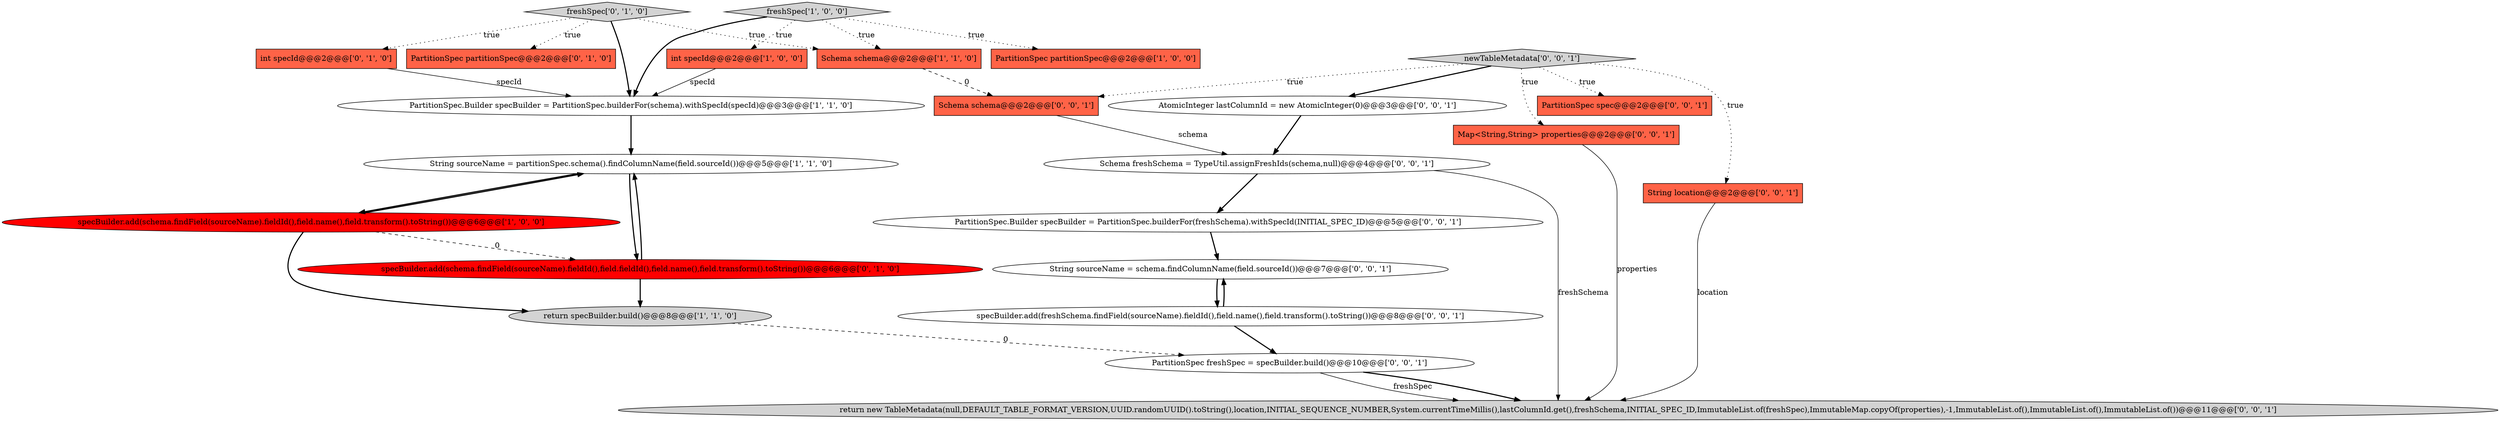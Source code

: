 digraph {
3 [style = filled, label = "PartitionSpec.Builder specBuilder = PartitionSpec.builderFor(schema).withSpecId(specId)@@@3@@@['1', '1', '0']", fillcolor = white, shape = ellipse image = "AAA0AAABBB1BBB"];
22 [style = filled, label = "return new TableMetadata(null,DEFAULT_TABLE_FORMAT_VERSION,UUID.randomUUID().toString(),location,INITIAL_SEQUENCE_NUMBER,System.currentTimeMillis(),lastColumnId.get(),freshSchema,INITIAL_SPEC_ID,ImmutableList.of(freshSpec),ImmutableMap.copyOf(properties),-1,ImmutableList.of(),ImmutableList.of(),ImmutableList.of())@@@11@@@['0', '0', '1']", fillcolor = lightgray, shape = ellipse image = "AAA0AAABBB3BBB"];
8 [style = filled, label = "PartitionSpec partitionSpec@@@2@@@['0', '1', '0']", fillcolor = tomato, shape = box image = "AAA0AAABBB2BBB"];
16 [style = filled, label = "PartitionSpec freshSpec = specBuilder.build()@@@10@@@['0', '0', '1']", fillcolor = white, shape = ellipse image = "AAA0AAABBB3BBB"];
19 [style = filled, label = "Schema schema@@@2@@@['0', '0', '1']", fillcolor = tomato, shape = box image = "AAA0AAABBB3BBB"];
2 [style = filled, label = "PartitionSpec partitionSpec@@@2@@@['1', '0', '0']", fillcolor = tomato, shape = box image = "AAA0AAABBB1BBB"];
1 [style = filled, label = "int specId@@@2@@@['1', '0', '0']", fillcolor = tomato, shape = box image = "AAA0AAABBB1BBB"];
15 [style = filled, label = "Schema freshSchema = TypeUtil.assignFreshIds(schema,null)@@@4@@@['0', '0', '1']", fillcolor = white, shape = ellipse image = "AAA0AAABBB3BBB"];
7 [style = filled, label = "String sourceName = partitionSpec.schema().findColumnName(field.sourceId())@@@5@@@['1', '1', '0']", fillcolor = white, shape = ellipse image = "AAA0AAABBB1BBB"];
9 [style = filled, label = "int specId@@@2@@@['0', '1', '0']", fillcolor = tomato, shape = box image = "AAA0AAABBB2BBB"];
0 [style = filled, label = "specBuilder.add(schema.findField(sourceName).fieldId(),field.name(),field.transform().toString())@@@6@@@['1', '0', '0']", fillcolor = red, shape = ellipse image = "AAA1AAABBB1BBB"];
11 [style = filled, label = "freshSpec['0', '1', '0']", fillcolor = lightgray, shape = diamond image = "AAA0AAABBB2BBB"];
12 [style = filled, label = "PartitionSpec.Builder specBuilder = PartitionSpec.builderFor(freshSchema).withSpecId(INITIAL_SPEC_ID)@@@5@@@['0', '0', '1']", fillcolor = white, shape = ellipse image = "AAA0AAABBB3BBB"];
6 [style = filled, label = "Schema schema@@@2@@@['1', '1', '0']", fillcolor = tomato, shape = box image = "AAA0AAABBB1BBB"];
18 [style = filled, label = "Map<String,String> properties@@@2@@@['0', '0', '1']", fillcolor = tomato, shape = box image = "AAA0AAABBB3BBB"];
20 [style = filled, label = "newTableMetadata['0', '0', '1']", fillcolor = lightgray, shape = diamond image = "AAA0AAABBB3BBB"];
4 [style = filled, label = "freshSpec['1', '0', '0']", fillcolor = lightgray, shape = diamond image = "AAA0AAABBB1BBB"];
23 [style = filled, label = "AtomicInteger lastColumnId = new AtomicInteger(0)@@@3@@@['0', '0', '1']", fillcolor = white, shape = ellipse image = "AAA0AAABBB3BBB"];
5 [style = filled, label = "return specBuilder.build()@@@8@@@['1', '1', '0']", fillcolor = lightgray, shape = ellipse image = "AAA0AAABBB1BBB"];
17 [style = filled, label = "PartitionSpec spec@@@2@@@['0', '0', '1']", fillcolor = tomato, shape = box image = "AAA0AAABBB3BBB"];
21 [style = filled, label = "specBuilder.add(freshSchema.findField(sourceName).fieldId(),field.name(),field.transform().toString())@@@8@@@['0', '0', '1']", fillcolor = white, shape = ellipse image = "AAA0AAABBB3BBB"];
10 [style = filled, label = "specBuilder.add(schema.findField(sourceName).fieldId(),field.fieldId(),field.name(),field.transform().toString())@@@6@@@['0', '1', '0']", fillcolor = red, shape = ellipse image = "AAA1AAABBB2BBB"];
14 [style = filled, label = "String sourceName = schema.findColumnName(field.sourceId())@@@7@@@['0', '0', '1']", fillcolor = white, shape = ellipse image = "AAA0AAABBB3BBB"];
13 [style = filled, label = "String location@@@2@@@['0', '0', '1']", fillcolor = tomato, shape = box image = "AAA0AAABBB3BBB"];
4->6 [style = dotted, label="true"];
4->3 [style = bold, label=""];
13->22 [style = solid, label="location"];
4->1 [style = dotted, label="true"];
7->10 [style = bold, label=""];
9->3 [style = solid, label="specId"];
20->17 [style = dotted, label="true"];
23->15 [style = bold, label=""];
11->9 [style = dotted, label="true"];
7->0 [style = bold, label=""];
16->22 [style = bold, label=""];
10->7 [style = bold, label=""];
1->3 [style = solid, label="specId"];
0->10 [style = dashed, label="0"];
4->2 [style = dotted, label="true"];
0->7 [style = bold, label=""];
16->22 [style = solid, label="freshSpec"];
5->16 [style = dashed, label="0"];
10->5 [style = bold, label=""];
20->23 [style = bold, label=""];
3->7 [style = bold, label=""];
11->3 [style = bold, label=""];
11->6 [style = dotted, label="true"];
19->15 [style = solid, label="schema"];
15->22 [style = solid, label="freshSchema"];
6->19 [style = dashed, label="0"];
12->14 [style = bold, label=""];
20->18 [style = dotted, label="true"];
21->16 [style = bold, label=""];
11->8 [style = dotted, label="true"];
18->22 [style = solid, label="properties"];
15->12 [style = bold, label=""];
20->19 [style = dotted, label="true"];
20->13 [style = dotted, label="true"];
14->21 [style = bold, label=""];
0->5 [style = bold, label=""];
21->14 [style = bold, label=""];
}
